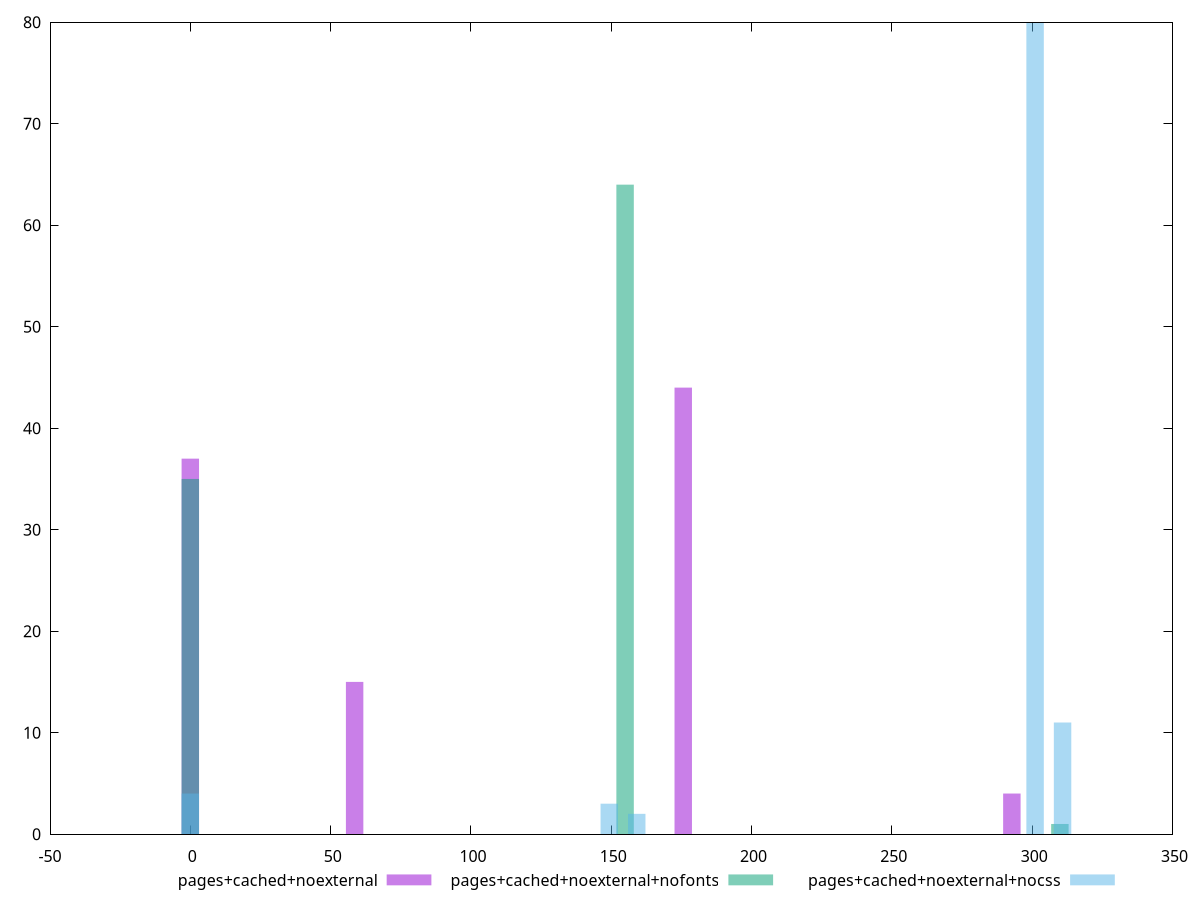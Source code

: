 $_pagesCachedNoexternal <<EOF
175.65427571872291 44
0 37
58.55142523957431 15
292.7571261978715 4
EOF
$_pagesCachedNoexternalNofonts <<EOF
154.93399297995973 64
0 35
309.86798595991945 1
EOF
$_pagesCachedNoexternalNocss <<EOF
301.03628971165637 80
149.29442010090276 3
0 4
159.0842181403062 2
310.82608775105984 11
EOF
set key outside below
set terminal pngcairo
set output "report_00006_2020-11-02T20-21-41.718Z/uses-http2/uses-http2_pages+cached+noexternal_pages+cached+noexternal+nofonts_pages+cached+noexternal+nocss+hist.png"
set boxwidth 6.216521755021197
set style fill transparent solid 0.5 noborder
set yrange [0:80]
plot $_pagesCachedNoexternal title "pages+cached+noexternal" with boxes ,$_pagesCachedNoexternalNofonts title "pages+cached+noexternal+nofonts" with boxes ,$_pagesCachedNoexternalNocss title "pages+cached+noexternal+nocss" with boxes ,